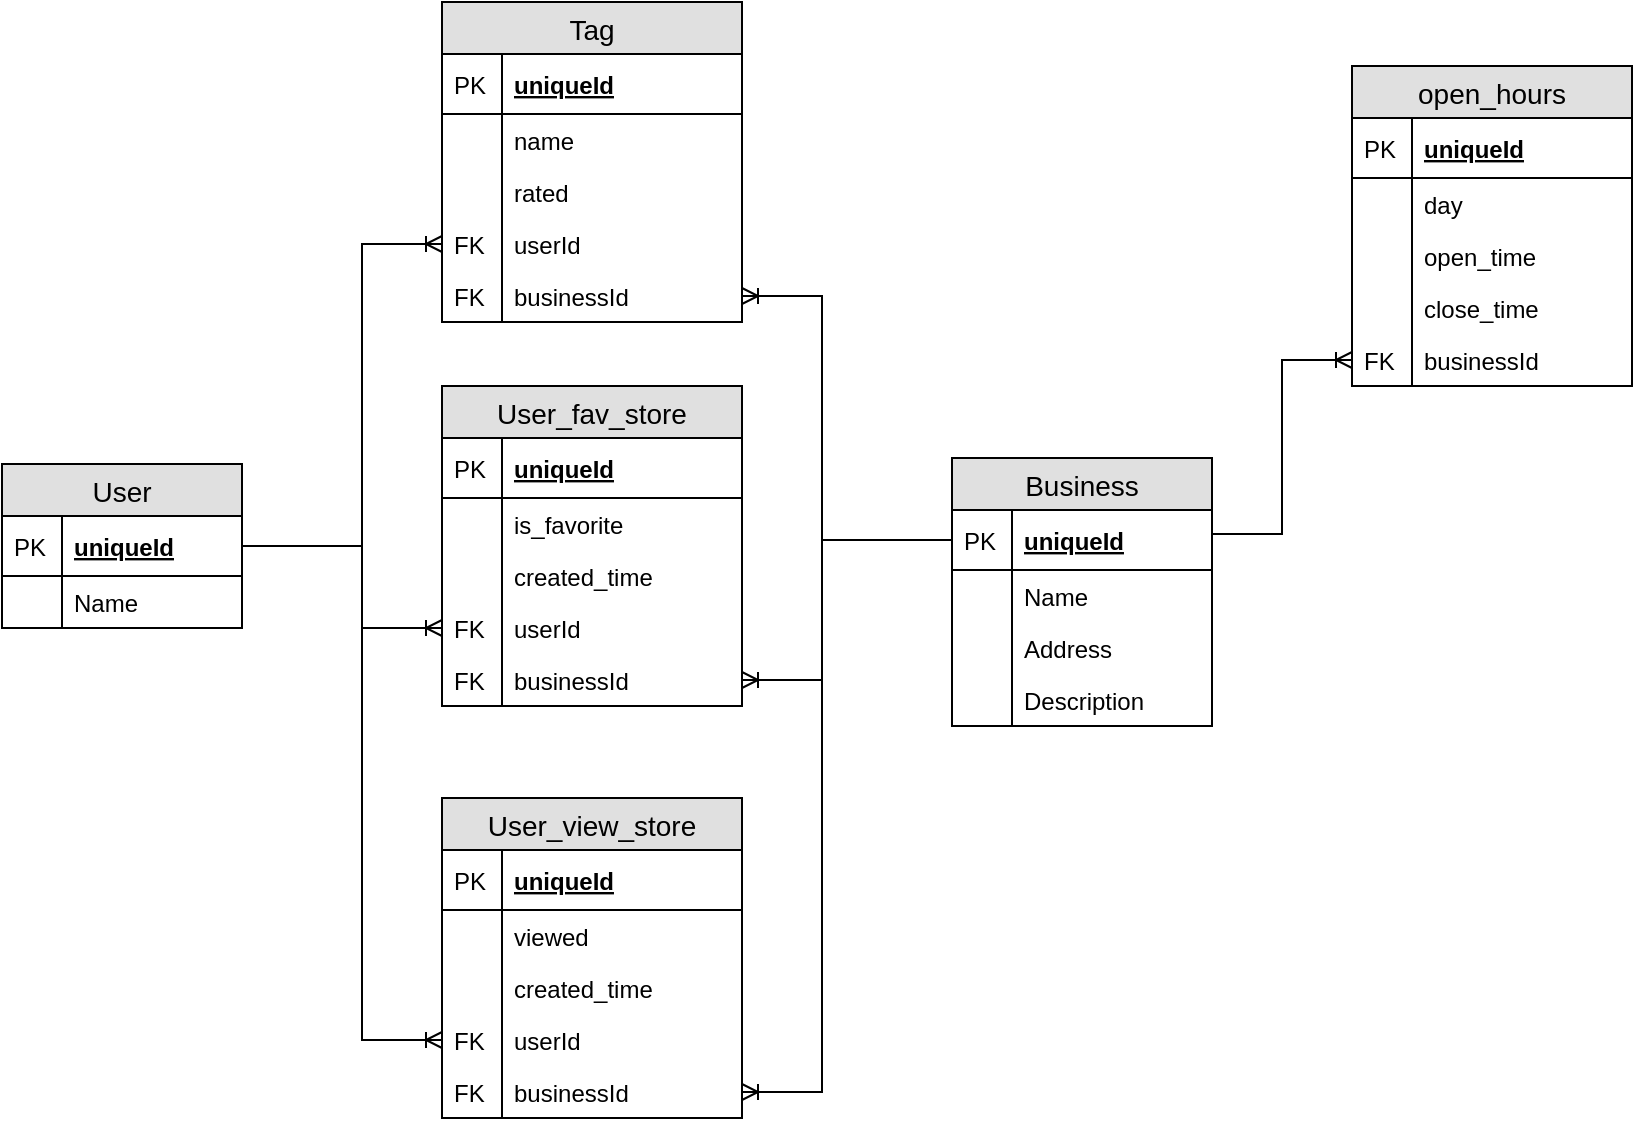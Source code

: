 <mxfile version="10.6.0" type="device"><diagram id="WMm3duwIn2U-n77Nz-6F" name="Page-1"><mxGraphModel dx="1398" dy="796" grid="1" gridSize="10" guides="1" tooltips="1" connect="1" arrows="1" fold="1" page="1" pageScale="1" pageWidth="850" pageHeight="1100" math="0" shadow="0"><root><mxCell id="0"/><mxCell id="1" parent="0"/><mxCell id="crcWU8_-0O1NK9t1Xz4G-1" value="User" style="swimlane;fontStyle=0;childLayout=stackLayout;horizontal=1;startSize=26;fillColor=#e0e0e0;horizontalStack=0;resizeParent=1;resizeParentMax=0;resizeLast=0;collapsible=1;marginBottom=0;swimlaneFillColor=#ffffff;align=center;fontSize=14;" vertex="1" parent="1"><mxGeometry x="10" y="263" width="120" height="82" as="geometry"/></mxCell><mxCell id="crcWU8_-0O1NK9t1Xz4G-2" value="uniqueId" style="shape=partialRectangle;top=0;left=0;right=0;bottom=1;align=left;verticalAlign=middle;fillColor=none;spacingLeft=34;spacingRight=4;overflow=hidden;rotatable=0;points=[[0,0.5],[1,0.5]];portConstraint=eastwest;dropTarget=0;fontStyle=5;fontSize=12;" vertex="1" parent="crcWU8_-0O1NK9t1Xz4G-1"><mxGeometry y="26" width="120" height="30" as="geometry"/></mxCell><mxCell id="crcWU8_-0O1NK9t1Xz4G-3" value="PK" style="shape=partialRectangle;top=0;left=0;bottom=0;fillColor=none;align=left;verticalAlign=middle;spacingLeft=4;spacingRight=4;overflow=hidden;rotatable=0;points=[];portConstraint=eastwest;part=1;fontSize=12;" vertex="1" connectable="0" parent="crcWU8_-0O1NK9t1Xz4G-2"><mxGeometry width="30" height="30" as="geometry"/></mxCell><mxCell id="crcWU8_-0O1NK9t1Xz4G-4" value="Name&#10;" style="shape=partialRectangle;top=0;left=0;right=0;bottom=0;align=left;verticalAlign=top;fillColor=none;spacingLeft=34;spacingRight=4;overflow=hidden;rotatable=0;points=[[0,0.5],[1,0.5]];portConstraint=eastwest;dropTarget=0;fontSize=12;" vertex="1" parent="crcWU8_-0O1NK9t1Xz4G-1"><mxGeometry y="56" width="120" height="26" as="geometry"/></mxCell><mxCell id="crcWU8_-0O1NK9t1Xz4G-5" value="" style="shape=partialRectangle;top=0;left=0;bottom=0;fillColor=none;align=left;verticalAlign=top;spacingLeft=4;spacingRight=4;overflow=hidden;rotatable=0;points=[];portConstraint=eastwest;part=1;fontSize=12;" vertex="1" connectable="0" parent="crcWU8_-0O1NK9t1Xz4G-4"><mxGeometry width="30" height="26" as="geometry"/></mxCell><mxCell id="crcWU8_-0O1NK9t1Xz4G-12" value="Business" style="swimlane;fontStyle=0;childLayout=stackLayout;horizontal=1;startSize=26;fillColor=#e0e0e0;horizontalStack=0;resizeParent=1;resizeParentMax=0;resizeLast=0;collapsible=1;marginBottom=0;swimlaneFillColor=#ffffff;align=center;fontSize=14;" vertex="1" parent="1"><mxGeometry x="485" y="260" width="130" height="134" as="geometry"/></mxCell><mxCell id="crcWU8_-0O1NK9t1Xz4G-13" value="uniqueId" style="shape=partialRectangle;top=0;left=0;right=0;bottom=1;align=left;verticalAlign=middle;fillColor=none;spacingLeft=34;spacingRight=4;overflow=hidden;rotatable=0;points=[[0,0.5],[1,0.5]];portConstraint=eastwest;dropTarget=0;fontStyle=5;fontSize=12;" vertex="1" parent="crcWU8_-0O1NK9t1Xz4G-12"><mxGeometry y="26" width="130" height="30" as="geometry"/></mxCell><mxCell id="crcWU8_-0O1NK9t1Xz4G-14" value="PK" style="shape=partialRectangle;top=0;left=0;bottom=0;fillColor=none;align=left;verticalAlign=middle;spacingLeft=4;spacingRight=4;overflow=hidden;rotatable=0;points=[];portConstraint=eastwest;part=1;fontSize=12;" vertex="1" connectable="0" parent="crcWU8_-0O1NK9t1Xz4G-13"><mxGeometry width="30" height="30" as="geometry"/></mxCell><mxCell id="crcWU8_-0O1NK9t1Xz4G-15" value="Name" style="shape=partialRectangle;top=0;left=0;right=0;bottom=0;align=left;verticalAlign=top;fillColor=none;spacingLeft=34;spacingRight=4;overflow=hidden;rotatable=0;points=[[0,0.5],[1,0.5]];portConstraint=eastwest;dropTarget=0;fontSize=12;" vertex="1" parent="crcWU8_-0O1NK9t1Xz4G-12"><mxGeometry y="56" width="130" height="26" as="geometry"/></mxCell><mxCell id="crcWU8_-0O1NK9t1Xz4G-16" value="" style="shape=partialRectangle;top=0;left=0;bottom=0;fillColor=none;align=left;verticalAlign=top;spacingLeft=4;spacingRight=4;overflow=hidden;rotatable=0;points=[];portConstraint=eastwest;part=1;fontSize=12;" vertex="1" connectable="0" parent="crcWU8_-0O1NK9t1Xz4G-15"><mxGeometry width="30" height="26" as="geometry"/></mxCell><mxCell id="crcWU8_-0O1NK9t1Xz4G-17" value="Address" style="shape=partialRectangle;top=0;left=0;right=0;bottom=0;align=left;verticalAlign=top;fillColor=none;spacingLeft=34;spacingRight=4;overflow=hidden;rotatable=0;points=[[0,0.5],[1,0.5]];portConstraint=eastwest;dropTarget=0;fontSize=12;" vertex="1" parent="crcWU8_-0O1NK9t1Xz4G-12"><mxGeometry y="82" width="130" height="26" as="geometry"/></mxCell><mxCell id="crcWU8_-0O1NK9t1Xz4G-18" value="" style="shape=partialRectangle;top=0;left=0;bottom=0;fillColor=none;align=left;verticalAlign=top;spacingLeft=4;spacingRight=4;overflow=hidden;rotatable=0;points=[];portConstraint=eastwest;part=1;fontSize=12;" vertex="1" connectable="0" parent="crcWU8_-0O1NK9t1Xz4G-17"><mxGeometry width="30" height="26" as="geometry"/></mxCell><mxCell id="crcWU8_-0O1NK9t1Xz4G-19" value="Description" style="shape=partialRectangle;top=0;left=0;right=0;bottom=0;align=left;verticalAlign=top;fillColor=none;spacingLeft=34;spacingRight=4;overflow=hidden;rotatable=0;points=[[0,0.5],[1,0.5]];portConstraint=eastwest;dropTarget=0;fontSize=12;" vertex="1" parent="crcWU8_-0O1NK9t1Xz4G-12"><mxGeometry y="108" width="130" height="26" as="geometry"/></mxCell><mxCell id="crcWU8_-0O1NK9t1Xz4G-20" value="" style="shape=partialRectangle;top=0;left=0;bottom=0;fillColor=none;align=left;verticalAlign=top;spacingLeft=4;spacingRight=4;overflow=hidden;rotatable=0;points=[];portConstraint=eastwest;part=1;fontSize=12;" vertex="1" connectable="0" parent="crcWU8_-0O1NK9t1Xz4G-19"><mxGeometry width="30" height="26" as="geometry"/></mxCell><mxCell id="crcWU8_-0O1NK9t1Xz4G-99" style="edgeStyle=orthogonalEdgeStyle;rounded=0;orthogonalLoop=1;jettySize=auto;html=1;exitX=1;exitY=0.5;exitDx=0;exitDy=0;" edge="1" parent="crcWU8_-0O1NK9t1Xz4G-12" source="crcWU8_-0O1NK9t1Xz4G-15" target="crcWU8_-0O1NK9t1Xz4G-15"><mxGeometry relative="1" as="geometry"/></mxCell><mxCell id="crcWU8_-0O1NK9t1Xz4G-34" value="open_hours" style="swimlane;fontStyle=0;childLayout=stackLayout;horizontal=1;startSize=26;fillColor=#e0e0e0;horizontalStack=0;resizeParent=1;resizeParentMax=0;resizeLast=0;collapsible=1;marginBottom=0;swimlaneFillColor=#ffffff;align=center;fontSize=14;" vertex="1" parent="1"><mxGeometry x="685" y="64" width="140" height="160" as="geometry"/></mxCell><mxCell id="crcWU8_-0O1NK9t1Xz4G-35" value="uniqueId" style="shape=partialRectangle;top=0;left=0;right=0;bottom=1;align=left;verticalAlign=middle;fillColor=none;spacingLeft=34;spacingRight=4;overflow=hidden;rotatable=0;points=[[0,0.5],[1,0.5]];portConstraint=eastwest;dropTarget=0;fontStyle=5;fontSize=12;" vertex="1" parent="crcWU8_-0O1NK9t1Xz4G-34"><mxGeometry y="26" width="140" height="30" as="geometry"/></mxCell><mxCell id="crcWU8_-0O1NK9t1Xz4G-36" value="PK" style="shape=partialRectangle;top=0;left=0;bottom=0;fillColor=none;align=left;verticalAlign=middle;spacingLeft=4;spacingRight=4;overflow=hidden;rotatable=0;points=[];portConstraint=eastwest;part=1;fontSize=12;" vertex="1" connectable="0" parent="crcWU8_-0O1NK9t1Xz4G-35"><mxGeometry width="30" height="30" as="geometry"/></mxCell><mxCell id="crcWU8_-0O1NK9t1Xz4G-39" value="day" style="shape=partialRectangle;top=0;left=0;right=0;bottom=0;align=left;verticalAlign=top;fillColor=none;spacingLeft=34;spacingRight=4;overflow=hidden;rotatable=0;points=[[0,0.5],[1,0.5]];portConstraint=eastwest;dropTarget=0;fontSize=12;" vertex="1" parent="crcWU8_-0O1NK9t1Xz4G-34"><mxGeometry y="56" width="140" height="26" as="geometry"/></mxCell><mxCell id="crcWU8_-0O1NK9t1Xz4G-40" value="" style="shape=partialRectangle;top=0;left=0;bottom=0;fillColor=none;align=left;verticalAlign=top;spacingLeft=4;spacingRight=4;overflow=hidden;rotatable=0;points=[];portConstraint=eastwest;part=1;fontSize=12;" vertex="1" connectable="0" parent="crcWU8_-0O1NK9t1Xz4G-39"><mxGeometry width="30" height="26" as="geometry"/></mxCell><mxCell id="crcWU8_-0O1NK9t1Xz4G-41" value="open_time" style="shape=partialRectangle;top=0;left=0;right=0;bottom=0;align=left;verticalAlign=top;fillColor=none;spacingLeft=34;spacingRight=4;overflow=hidden;rotatable=0;points=[[0,0.5],[1,0.5]];portConstraint=eastwest;dropTarget=0;fontSize=12;" vertex="1" parent="crcWU8_-0O1NK9t1Xz4G-34"><mxGeometry y="82" width="140" height="26" as="geometry"/></mxCell><mxCell id="crcWU8_-0O1NK9t1Xz4G-42" value="" style="shape=partialRectangle;top=0;left=0;bottom=0;fillColor=none;align=left;verticalAlign=top;spacingLeft=4;spacingRight=4;overflow=hidden;rotatable=0;points=[];portConstraint=eastwest;part=1;fontSize=12;" vertex="1" connectable="0" parent="crcWU8_-0O1NK9t1Xz4G-41"><mxGeometry width="30" height="26" as="geometry"/></mxCell><mxCell id="crcWU8_-0O1NK9t1Xz4G-45" value="close_time" style="shape=partialRectangle;top=0;left=0;right=0;bottom=0;align=left;verticalAlign=top;fillColor=none;spacingLeft=34;spacingRight=4;overflow=hidden;rotatable=0;points=[[0,0.5],[1,0.5]];portConstraint=eastwest;dropTarget=0;fontSize=12;" vertex="1" parent="crcWU8_-0O1NK9t1Xz4G-34"><mxGeometry y="108" width="140" height="26" as="geometry"/></mxCell><mxCell id="crcWU8_-0O1NK9t1Xz4G-46" value="" style="shape=partialRectangle;top=0;left=0;bottom=0;fillColor=none;align=left;verticalAlign=top;spacingLeft=4;spacingRight=4;overflow=hidden;rotatable=0;points=[];portConstraint=eastwest;part=1;fontSize=12;" vertex="1" connectable="0" parent="crcWU8_-0O1NK9t1Xz4G-45"><mxGeometry width="30" height="26" as="geometry"/></mxCell><mxCell id="crcWU8_-0O1NK9t1Xz4G-50" value="businessId" style="shape=partialRectangle;top=0;left=0;right=0;bottom=0;align=left;verticalAlign=top;fillColor=none;spacingLeft=34;spacingRight=4;overflow=hidden;rotatable=0;points=[[0,0.5],[1,0.5]];portConstraint=eastwest;dropTarget=0;fontSize=12;" vertex="1" parent="crcWU8_-0O1NK9t1Xz4G-34"><mxGeometry y="134" width="140" height="26" as="geometry"/></mxCell><mxCell id="crcWU8_-0O1NK9t1Xz4G-51" value="FK" style="shape=partialRectangle;top=0;left=0;bottom=0;fillColor=none;align=left;verticalAlign=top;spacingLeft=4;spacingRight=4;overflow=hidden;rotatable=0;points=[];portConstraint=eastwest;part=1;fontSize=12;" vertex="1" connectable="0" parent="crcWU8_-0O1NK9t1Xz4G-50"><mxGeometry width="30" height="26" as="geometry"/></mxCell><mxCell id="crcWU8_-0O1NK9t1Xz4G-52" value="User_view_store" style="swimlane;fontStyle=0;childLayout=stackLayout;horizontal=1;startSize=26;fillColor=#e0e0e0;horizontalStack=0;resizeParent=1;resizeParentMax=0;resizeLast=0;collapsible=1;marginBottom=0;swimlaneFillColor=#ffffff;align=center;fontSize=14;" vertex="1" parent="1"><mxGeometry x="230" y="430" width="150" height="160" as="geometry"/></mxCell><mxCell id="crcWU8_-0O1NK9t1Xz4G-53" value="uniqueId" style="shape=partialRectangle;top=0;left=0;right=0;bottom=1;align=left;verticalAlign=middle;fillColor=none;spacingLeft=34;spacingRight=4;overflow=hidden;rotatable=0;points=[[0,0.5],[1,0.5]];portConstraint=eastwest;dropTarget=0;fontStyle=5;fontSize=12;" vertex="1" parent="crcWU8_-0O1NK9t1Xz4G-52"><mxGeometry y="26" width="150" height="30" as="geometry"/></mxCell><mxCell id="crcWU8_-0O1NK9t1Xz4G-54" value="PK" style="shape=partialRectangle;top=0;left=0;bottom=0;fillColor=none;align=left;verticalAlign=middle;spacingLeft=4;spacingRight=4;overflow=hidden;rotatable=0;points=[];portConstraint=eastwest;part=1;fontSize=12;" vertex="1" connectable="0" parent="crcWU8_-0O1NK9t1Xz4G-53"><mxGeometry width="30" height="30" as="geometry"/></mxCell><mxCell id="crcWU8_-0O1NK9t1Xz4G-55" value="viewed" style="shape=partialRectangle;top=0;left=0;right=0;bottom=0;align=left;verticalAlign=top;fillColor=none;spacingLeft=34;spacingRight=4;overflow=hidden;rotatable=0;points=[[0,0.5],[1,0.5]];portConstraint=eastwest;dropTarget=0;fontSize=12;" vertex="1" parent="crcWU8_-0O1NK9t1Xz4G-52"><mxGeometry y="56" width="150" height="26" as="geometry"/></mxCell><mxCell id="crcWU8_-0O1NK9t1Xz4G-56" value="" style="shape=partialRectangle;top=0;left=0;bottom=0;fillColor=none;align=left;verticalAlign=top;spacingLeft=4;spacingRight=4;overflow=hidden;rotatable=0;points=[];portConstraint=eastwest;part=1;fontSize=12;" vertex="1" connectable="0" parent="crcWU8_-0O1NK9t1Xz4G-55"><mxGeometry width="30" height="26" as="geometry"/></mxCell><mxCell id="crcWU8_-0O1NK9t1Xz4G-57" value="created_time" style="shape=partialRectangle;top=0;left=0;right=0;bottom=0;align=left;verticalAlign=top;fillColor=none;spacingLeft=34;spacingRight=4;overflow=hidden;rotatable=0;points=[[0,0.5],[1,0.5]];portConstraint=eastwest;dropTarget=0;fontSize=12;" vertex="1" parent="crcWU8_-0O1NK9t1Xz4G-52"><mxGeometry y="82" width="150" height="26" as="geometry"/></mxCell><mxCell id="crcWU8_-0O1NK9t1Xz4G-58" value="" style="shape=partialRectangle;top=0;left=0;bottom=0;fillColor=none;align=left;verticalAlign=top;spacingLeft=4;spacingRight=4;overflow=hidden;rotatable=0;points=[];portConstraint=eastwest;part=1;fontSize=12;" vertex="1" connectable="0" parent="crcWU8_-0O1NK9t1Xz4G-57"><mxGeometry width="30" height="26" as="geometry"/></mxCell><mxCell id="crcWU8_-0O1NK9t1Xz4G-59" value="userId&#10;&#10;" style="shape=partialRectangle;top=0;left=0;right=0;bottom=0;align=left;verticalAlign=top;fillColor=none;spacingLeft=34;spacingRight=4;overflow=hidden;rotatable=0;points=[[0,0.5],[1,0.5]];portConstraint=eastwest;dropTarget=0;fontSize=12;" vertex="1" parent="crcWU8_-0O1NK9t1Xz4G-52"><mxGeometry y="108" width="150" height="26" as="geometry"/></mxCell><mxCell id="crcWU8_-0O1NK9t1Xz4G-60" value="FK" style="shape=partialRectangle;top=0;left=0;bottom=0;fillColor=none;align=left;verticalAlign=top;spacingLeft=4;spacingRight=4;overflow=hidden;rotatable=0;points=[];portConstraint=eastwest;part=1;fontSize=12;" vertex="1" connectable="0" parent="crcWU8_-0O1NK9t1Xz4G-59"><mxGeometry width="30" height="26" as="geometry"/></mxCell><mxCell id="crcWU8_-0O1NK9t1Xz4G-63" value="businessId" style="shape=partialRectangle;top=0;left=0;right=0;bottom=0;align=left;verticalAlign=top;fillColor=none;spacingLeft=34;spacingRight=4;overflow=hidden;rotatable=0;points=[[0,0.5],[1,0.5]];portConstraint=eastwest;dropTarget=0;fontSize=12;" vertex="1" parent="crcWU8_-0O1NK9t1Xz4G-52"><mxGeometry y="134" width="150" height="26" as="geometry"/></mxCell><mxCell id="crcWU8_-0O1NK9t1Xz4G-64" value="FK" style="shape=partialRectangle;top=0;left=0;bottom=0;fillColor=none;align=left;verticalAlign=top;spacingLeft=4;spacingRight=4;overflow=hidden;rotatable=0;points=[];portConstraint=eastwest;part=1;fontSize=12;" vertex="1" connectable="0" parent="crcWU8_-0O1NK9t1Xz4G-63"><mxGeometry width="30" height="26" as="geometry"/></mxCell><mxCell id="crcWU8_-0O1NK9t1Xz4G-65" value="User_fav_store" style="swimlane;fontStyle=0;childLayout=stackLayout;horizontal=1;startSize=26;fillColor=#e0e0e0;horizontalStack=0;resizeParent=1;resizeParentMax=0;resizeLast=0;collapsible=1;marginBottom=0;swimlaneFillColor=#ffffff;align=center;fontSize=14;" vertex="1" parent="1"><mxGeometry x="230" y="224" width="150" height="160" as="geometry"/></mxCell><mxCell id="crcWU8_-0O1NK9t1Xz4G-66" value="uniqueId" style="shape=partialRectangle;top=0;left=0;right=0;bottom=1;align=left;verticalAlign=middle;fillColor=none;spacingLeft=34;spacingRight=4;overflow=hidden;rotatable=0;points=[[0,0.5],[1,0.5]];portConstraint=eastwest;dropTarget=0;fontStyle=5;fontSize=12;" vertex="1" parent="crcWU8_-0O1NK9t1Xz4G-65"><mxGeometry y="26" width="150" height="30" as="geometry"/></mxCell><mxCell id="crcWU8_-0O1NK9t1Xz4G-67" value="PK" style="shape=partialRectangle;top=0;left=0;bottom=0;fillColor=none;align=left;verticalAlign=middle;spacingLeft=4;spacingRight=4;overflow=hidden;rotatable=0;points=[];portConstraint=eastwest;part=1;fontSize=12;" vertex="1" connectable="0" parent="crcWU8_-0O1NK9t1Xz4G-66"><mxGeometry width="30" height="30" as="geometry"/></mxCell><mxCell id="crcWU8_-0O1NK9t1Xz4G-68" value="is_favorite" style="shape=partialRectangle;top=0;left=0;right=0;bottom=0;align=left;verticalAlign=top;fillColor=none;spacingLeft=34;spacingRight=4;overflow=hidden;rotatable=0;points=[[0,0.5],[1,0.5]];portConstraint=eastwest;dropTarget=0;fontSize=12;" vertex="1" parent="crcWU8_-0O1NK9t1Xz4G-65"><mxGeometry y="56" width="150" height="26" as="geometry"/></mxCell><mxCell id="crcWU8_-0O1NK9t1Xz4G-69" value="" style="shape=partialRectangle;top=0;left=0;bottom=0;fillColor=none;align=left;verticalAlign=top;spacingLeft=4;spacingRight=4;overflow=hidden;rotatable=0;points=[];portConstraint=eastwest;part=1;fontSize=12;" vertex="1" connectable="0" parent="crcWU8_-0O1NK9t1Xz4G-68"><mxGeometry width="30" height="26" as="geometry"/></mxCell><mxCell id="crcWU8_-0O1NK9t1Xz4G-70" value="created_time" style="shape=partialRectangle;top=0;left=0;right=0;bottom=0;align=left;verticalAlign=top;fillColor=none;spacingLeft=34;spacingRight=4;overflow=hidden;rotatable=0;points=[[0,0.5],[1,0.5]];portConstraint=eastwest;dropTarget=0;fontSize=12;" vertex="1" parent="crcWU8_-0O1NK9t1Xz4G-65"><mxGeometry y="82" width="150" height="26" as="geometry"/></mxCell><mxCell id="crcWU8_-0O1NK9t1Xz4G-71" value="" style="shape=partialRectangle;top=0;left=0;bottom=0;fillColor=none;align=left;verticalAlign=top;spacingLeft=4;spacingRight=4;overflow=hidden;rotatable=0;points=[];portConstraint=eastwest;part=1;fontSize=12;" vertex="1" connectable="0" parent="crcWU8_-0O1NK9t1Xz4G-70"><mxGeometry width="30" height="26" as="geometry"/></mxCell><mxCell id="crcWU8_-0O1NK9t1Xz4G-72" value="userId" style="shape=partialRectangle;top=0;left=0;right=0;bottom=0;align=left;verticalAlign=top;fillColor=none;spacingLeft=34;spacingRight=4;overflow=hidden;rotatable=0;points=[[0,0.5],[1,0.5]];portConstraint=eastwest;dropTarget=0;fontSize=12;" vertex="1" parent="crcWU8_-0O1NK9t1Xz4G-65"><mxGeometry y="108" width="150" height="26" as="geometry"/></mxCell><mxCell id="crcWU8_-0O1NK9t1Xz4G-73" value="FK" style="shape=partialRectangle;top=0;left=0;bottom=0;fillColor=none;align=left;verticalAlign=top;spacingLeft=4;spacingRight=4;overflow=hidden;rotatable=0;points=[];portConstraint=eastwest;part=1;fontSize=12;" vertex="1" connectable="0" parent="crcWU8_-0O1NK9t1Xz4G-72"><mxGeometry width="30" height="26" as="geometry"/></mxCell><mxCell id="crcWU8_-0O1NK9t1Xz4G-87" value="businessId" style="shape=partialRectangle;top=0;left=0;right=0;bottom=0;align=left;verticalAlign=top;fillColor=none;spacingLeft=34;spacingRight=4;overflow=hidden;rotatable=0;points=[[0,0.5],[1,0.5]];portConstraint=eastwest;dropTarget=0;fontSize=12;" vertex="1" parent="crcWU8_-0O1NK9t1Xz4G-65"><mxGeometry y="134" width="150" height="26" as="geometry"/></mxCell><mxCell id="crcWU8_-0O1NK9t1Xz4G-88" value="FK" style="shape=partialRectangle;top=0;left=0;bottom=0;fillColor=none;align=left;verticalAlign=top;spacingLeft=4;spacingRight=4;overflow=hidden;rotatable=0;points=[];portConstraint=eastwest;part=1;fontSize=12;" vertex="1" connectable="0" parent="crcWU8_-0O1NK9t1Xz4G-87"><mxGeometry width="30" height="26" as="geometry"/></mxCell><mxCell id="crcWU8_-0O1NK9t1Xz4G-76" value="Tag" style="swimlane;fontStyle=0;childLayout=stackLayout;horizontal=1;startSize=26;fillColor=#e0e0e0;horizontalStack=0;resizeParent=1;resizeParentMax=0;resizeLast=0;collapsible=1;marginBottom=0;swimlaneFillColor=#ffffff;align=center;fontSize=14;" vertex="1" parent="1"><mxGeometry x="230" y="32" width="150" height="160" as="geometry"/></mxCell><mxCell id="crcWU8_-0O1NK9t1Xz4G-77" value="uniqueId" style="shape=partialRectangle;top=0;left=0;right=0;bottom=1;align=left;verticalAlign=middle;fillColor=none;spacingLeft=34;spacingRight=4;overflow=hidden;rotatable=0;points=[[0,0.5],[1,0.5]];portConstraint=eastwest;dropTarget=0;fontStyle=5;fontSize=12;" vertex="1" parent="crcWU8_-0O1NK9t1Xz4G-76"><mxGeometry y="26" width="150" height="30" as="geometry"/></mxCell><mxCell id="crcWU8_-0O1NK9t1Xz4G-78" value="PK" style="shape=partialRectangle;top=0;left=0;bottom=0;fillColor=none;align=left;verticalAlign=middle;spacingLeft=4;spacingRight=4;overflow=hidden;rotatable=0;points=[];portConstraint=eastwest;part=1;fontSize=12;" vertex="1" connectable="0" parent="crcWU8_-0O1NK9t1Xz4G-77"><mxGeometry width="30" height="30" as="geometry"/></mxCell><mxCell id="crcWU8_-0O1NK9t1Xz4G-79" value="name" style="shape=partialRectangle;top=0;left=0;right=0;bottom=0;align=left;verticalAlign=top;fillColor=none;spacingLeft=34;spacingRight=4;overflow=hidden;rotatable=0;points=[[0,0.5],[1,0.5]];portConstraint=eastwest;dropTarget=0;fontSize=12;" vertex="1" parent="crcWU8_-0O1NK9t1Xz4G-76"><mxGeometry y="56" width="150" height="26" as="geometry"/></mxCell><mxCell id="crcWU8_-0O1NK9t1Xz4G-80" value="" style="shape=partialRectangle;top=0;left=0;bottom=0;fillColor=none;align=left;verticalAlign=top;spacingLeft=4;spacingRight=4;overflow=hidden;rotatable=0;points=[];portConstraint=eastwest;part=1;fontSize=12;" vertex="1" connectable="0" parent="crcWU8_-0O1NK9t1Xz4G-79"><mxGeometry width="30" height="26" as="geometry"/></mxCell><mxCell id="crcWU8_-0O1NK9t1Xz4G-81" value="rated" style="shape=partialRectangle;top=0;left=0;right=0;bottom=0;align=left;verticalAlign=top;fillColor=none;spacingLeft=34;spacingRight=4;overflow=hidden;rotatable=0;points=[[0,0.5],[1,0.5]];portConstraint=eastwest;dropTarget=0;fontSize=12;" vertex="1" parent="crcWU8_-0O1NK9t1Xz4G-76"><mxGeometry y="82" width="150" height="26" as="geometry"/></mxCell><mxCell id="crcWU8_-0O1NK9t1Xz4G-82" value="" style="shape=partialRectangle;top=0;left=0;bottom=0;fillColor=none;align=left;verticalAlign=top;spacingLeft=4;spacingRight=4;overflow=hidden;rotatable=0;points=[];portConstraint=eastwest;part=1;fontSize=12;" vertex="1" connectable="0" parent="crcWU8_-0O1NK9t1Xz4G-81"><mxGeometry width="30" height="26" as="geometry"/></mxCell><mxCell id="crcWU8_-0O1NK9t1Xz4G-83" value="userId" style="shape=partialRectangle;top=0;left=0;right=0;bottom=0;align=left;verticalAlign=top;fillColor=none;spacingLeft=34;spacingRight=4;overflow=hidden;rotatable=0;points=[[0,0.5],[1,0.5]];portConstraint=eastwest;dropTarget=0;fontSize=12;" vertex="1" parent="crcWU8_-0O1NK9t1Xz4G-76"><mxGeometry y="108" width="150" height="26" as="geometry"/></mxCell><mxCell id="crcWU8_-0O1NK9t1Xz4G-84" value="FK" style="shape=partialRectangle;top=0;left=0;bottom=0;fillColor=none;align=left;verticalAlign=top;spacingLeft=4;spacingRight=4;overflow=hidden;rotatable=0;points=[];portConstraint=eastwest;part=1;fontSize=12;" vertex="1" connectable="0" parent="crcWU8_-0O1NK9t1Xz4G-83"><mxGeometry width="30" height="26" as="geometry"/></mxCell><mxCell id="crcWU8_-0O1NK9t1Xz4G-89" value="businessId" style="shape=partialRectangle;top=0;left=0;right=0;bottom=0;align=left;verticalAlign=top;fillColor=none;spacingLeft=34;spacingRight=4;overflow=hidden;rotatable=0;points=[[0,0.5],[1,0.5]];portConstraint=eastwest;dropTarget=0;fontSize=12;" vertex="1" parent="crcWU8_-0O1NK9t1Xz4G-76"><mxGeometry y="134" width="150" height="26" as="geometry"/></mxCell><mxCell id="crcWU8_-0O1NK9t1Xz4G-90" value="FK" style="shape=partialRectangle;top=0;left=0;bottom=0;fillColor=none;align=left;verticalAlign=top;spacingLeft=4;spacingRight=4;overflow=hidden;rotatable=0;points=[];portConstraint=eastwest;part=1;fontSize=12;" vertex="1" connectable="0" parent="crcWU8_-0O1NK9t1Xz4G-89"><mxGeometry width="30" height="26" as="geometry"/></mxCell><mxCell id="crcWU8_-0O1NK9t1Xz4G-100" value="" style="edgeStyle=orthogonalEdgeStyle;fontSize=12;html=1;endArrow=ERoneToMany;strokeWidth=1;entryX=0;entryY=0.5;entryDx=0;entryDy=0;rounded=0;" edge="1" parent="1" target="crcWU8_-0O1NK9t1Xz4G-83"><mxGeometry width="100" height="100" relative="1" as="geometry"><mxPoint x="150" y="304" as="sourcePoint"/><mxPoint x="230" y="120" as="targetPoint"/><Array as="points"><mxPoint x="190" y="304"/><mxPoint x="190" y="153"/></Array></mxGeometry></mxCell><mxCell id="crcWU8_-0O1NK9t1Xz4G-101" value="" style="edgeStyle=orthogonalEdgeStyle;fontSize=12;html=1;endArrow=ERoneToMany;strokeWidth=1;entryX=0;entryY=0.5;entryDx=0;entryDy=0;exitX=1;exitY=0.5;exitDx=0;exitDy=0;rounded=0;" edge="1" parent="1" source="crcWU8_-0O1NK9t1Xz4G-2" target="crcWU8_-0O1NK9t1Xz4G-59"><mxGeometry width="100" height="100" relative="1" as="geometry"><mxPoint x="140" y="300" as="sourcePoint"/><mxPoint x="190" y="520" as="targetPoint"/><Array as="points"><mxPoint x="190" y="304"/><mxPoint x="190" y="551"/></Array></mxGeometry></mxCell><mxCell id="crcWU8_-0O1NK9t1Xz4G-102" value="" style="edgeStyle=orthogonalEdgeStyle;fontSize=12;html=1;endArrow=ERoneToMany;strokeWidth=1;rounded=0;entryX=0;entryY=0.5;entryDx=0;entryDy=0;" edge="1" parent="1" target="crcWU8_-0O1NK9t1Xz4G-72"><mxGeometry width="100" height="100" relative="1" as="geometry"><mxPoint x="160" y="304" as="sourcePoint"/><mxPoint x="210" y="345" as="targetPoint"/><Array as="points"><mxPoint x="190" y="304"/><mxPoint x="190" y="345"/></Array></mxGeometry></mxCell><mxCell id="crcWU8_-0O1NK9t1Xz4G-103" value="" style="edgeStyle=orthogonalEdgeStyle;fontSize=12;html=1;endArrow=ERoneToMany;strokeWidth=1;rounded=0;exitX=0;exitY=0.5;exitDx=0;exitDy=0;entryX=1;entryY=0.5;entryDx=0;entryDy=0;" edge="1" parent="1" source="crcWU8_-0O1NK9t1Xz4G-13" target="crcWU8_-0O1NK9t1Xz4G-89"><mxGeometry width="100" height="100" relative="1" as="geometry"><mxPoint x="460" y="260" as="sourcePoint"/><mxPoint x="420" y="170" as="targetPoint"/><Array as="points"><mxPoint x="420" y="301"/><mxPoint x="420" y="179"/></Array></mxGeometry></mxCell><mxCell id="crcWU8_-0O1NK9t1Xz4G-104" value="" style="edgeStyle=orthogonalEdgeStyle;fontSize=12;html=1;endArrow=ERoneToMany;strokeWidth=1;rounded=0;exitX=0;exitY=0.5;exitDx=0;exitDy=0;entryX=1;entryY=0.5;entryDx=0;entryDy=0;" edge="1" parent="1" source="crcWU8_-0O1NK9t1Xz4G-13" target="crcWU8_-0O1NK9t1Xz4G-87"><mxGeometry width="100" height="100" relative="1" as="geometry"><mxPoint x="500" y="350" as="sourcePoint"/><mxPoint x="390" y="371" as="targetPoint"/><Array as="points"><mxPoint x="420" y="301"/><mxPoint x="420" y="371"/></Array></mxGeometry></mxCell><mxCell id="crcWU8_-0O1NK9t1Xz4G-105" value="" style="edgeStyle=orthogonalEdgeStyle;fontSize=12;html=1;endArrow=ERoneToMany;strokeWidth=1;rounded=0;entryX=1;entryY=0.5;entryDx=0;entryDy=0;exitX=0;exitY=0.5;exitDx=0;exitDy=0;" edge="1" parent="1" source="crcWU8_-0O1NK9t1Xz4G-13" target="crcWU8_-0O1NK9t1Xz4G-63"><mxGeometry width="100" height="100" relative="1" as="geometry"><mxPoint x="500" y="320" as="sourcePoint"/><mxPoint x="420" y="577" as="targetPoint"/><Array as="points"><mxPoint x="420" y="301"/><mxPoint x="420" y="577"/></Array></mxGeometry></mxCell><mxCell id="crcWU8_-0O1NK9t1Xz4G-106" value="" style="edgeStyle=orthogonalEdgeStyle;fontSize=12;html=1;endArrow=ERoneToMany;strokeWidth=1;rounded=0;exitX=1;exitY=0.5;exitDx=0;exitDy=0;entryX=0;entryY=0.5;entryDx=0;entryDy=0;" edge="1" parent="1" source="crcWU8_-0O1NK9t1Xz4G-13" target="crcWU8_-0O1NK9t1Xz4G-50"><mxGeometry width="100" height="100" relative="1" as="geometry"><mxPoint x="630" y="298" as="sourcePoint"/><mxPoint x="660" y="150" as="targetPoint"/><Array as="points"><mxPoint x="615" y="298"/><mxPoint x="650" y="298"/><mxPoint x="650" y="211"/></Array></mxGeometry></mxCell></root></mxGraphModel></diagram></mxfile>